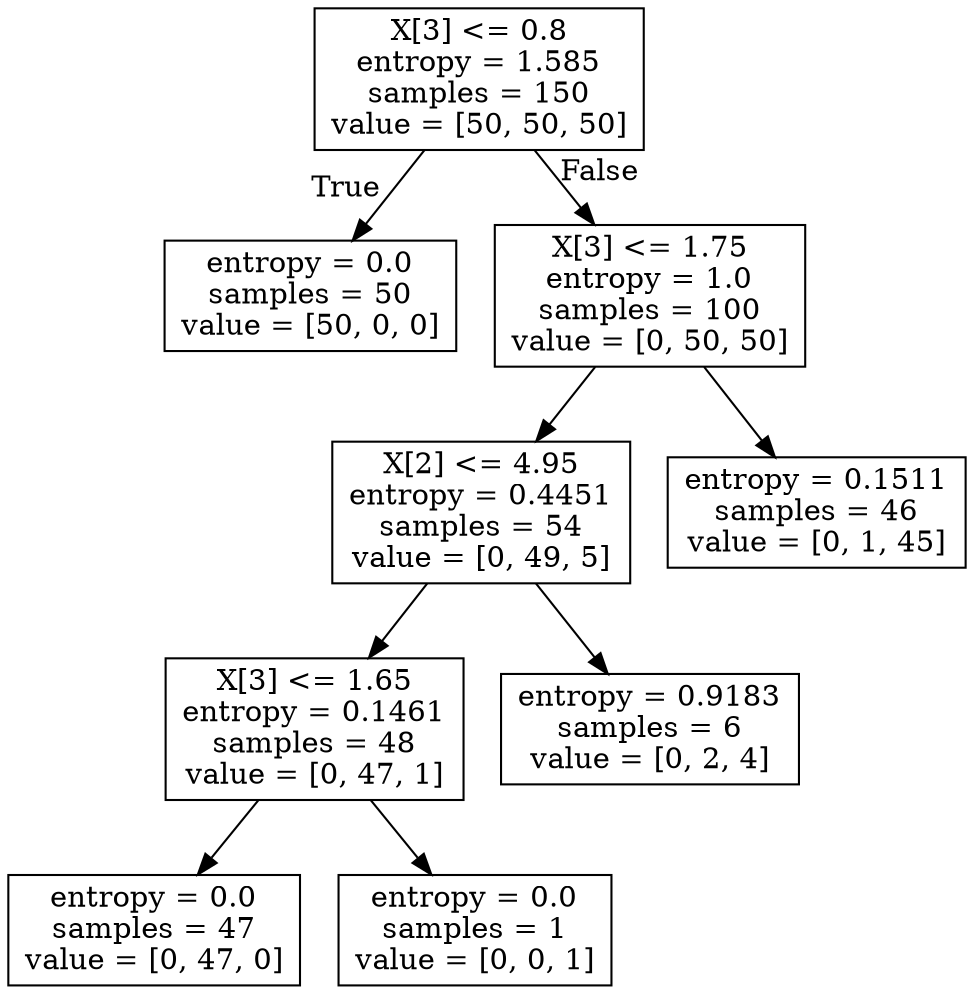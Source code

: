 digraph Tree {
node [shape=box] ;
0 [label="X[3] <= 0.8\nentropy = 1.585\nsamples = 150\nvalue = [50, 50, 50]"] ;
1 [label="entropy = 0.0\nsamples = 50\nvalue = [50, 0, 0]"] ;
0 -> 1 [labeldistance=2.5, labelangle=45, headlabel="True"] ;
2 [label="X[3] <= 1.75\nentropy = 1.0\nsamples = 100\nvalue = [0, 50, 50]"] ;
0 -> 2 [labeldistance=2.5, labelangle=-45, headlabel="False"] ;
3 [label="X[2] <= 4.95\nentropy = 0.4451\nsamples = 54\nvalue = [0, 49, 5]"] ;
2 -> 3 ;
5 [label="X[3] <= 1.65\nentropy = 0.1461\nsamples = 48\nvalue = [0, 47, 1]"] ;
3 -> 5 ;
7 [label="entropy = 0.0\nsamples = 47\nvalue = [0, 47, 0]"] ;
5 -> 7 ;
8 [label="entropy = 0.0\nsamples = 1\nvalue = [0, 0, 1]"] ;
5 -> 8 ;
6 [label="entropy = 0.9183\nsamples = 6\nvalue = [0, 2, 4]"] ;
3 -> 6 ;
4 [label="entropy = 0.1511\nsamples = 46\nvalue = [0, 1, 45]"] ;
2 -> 4 ;
}